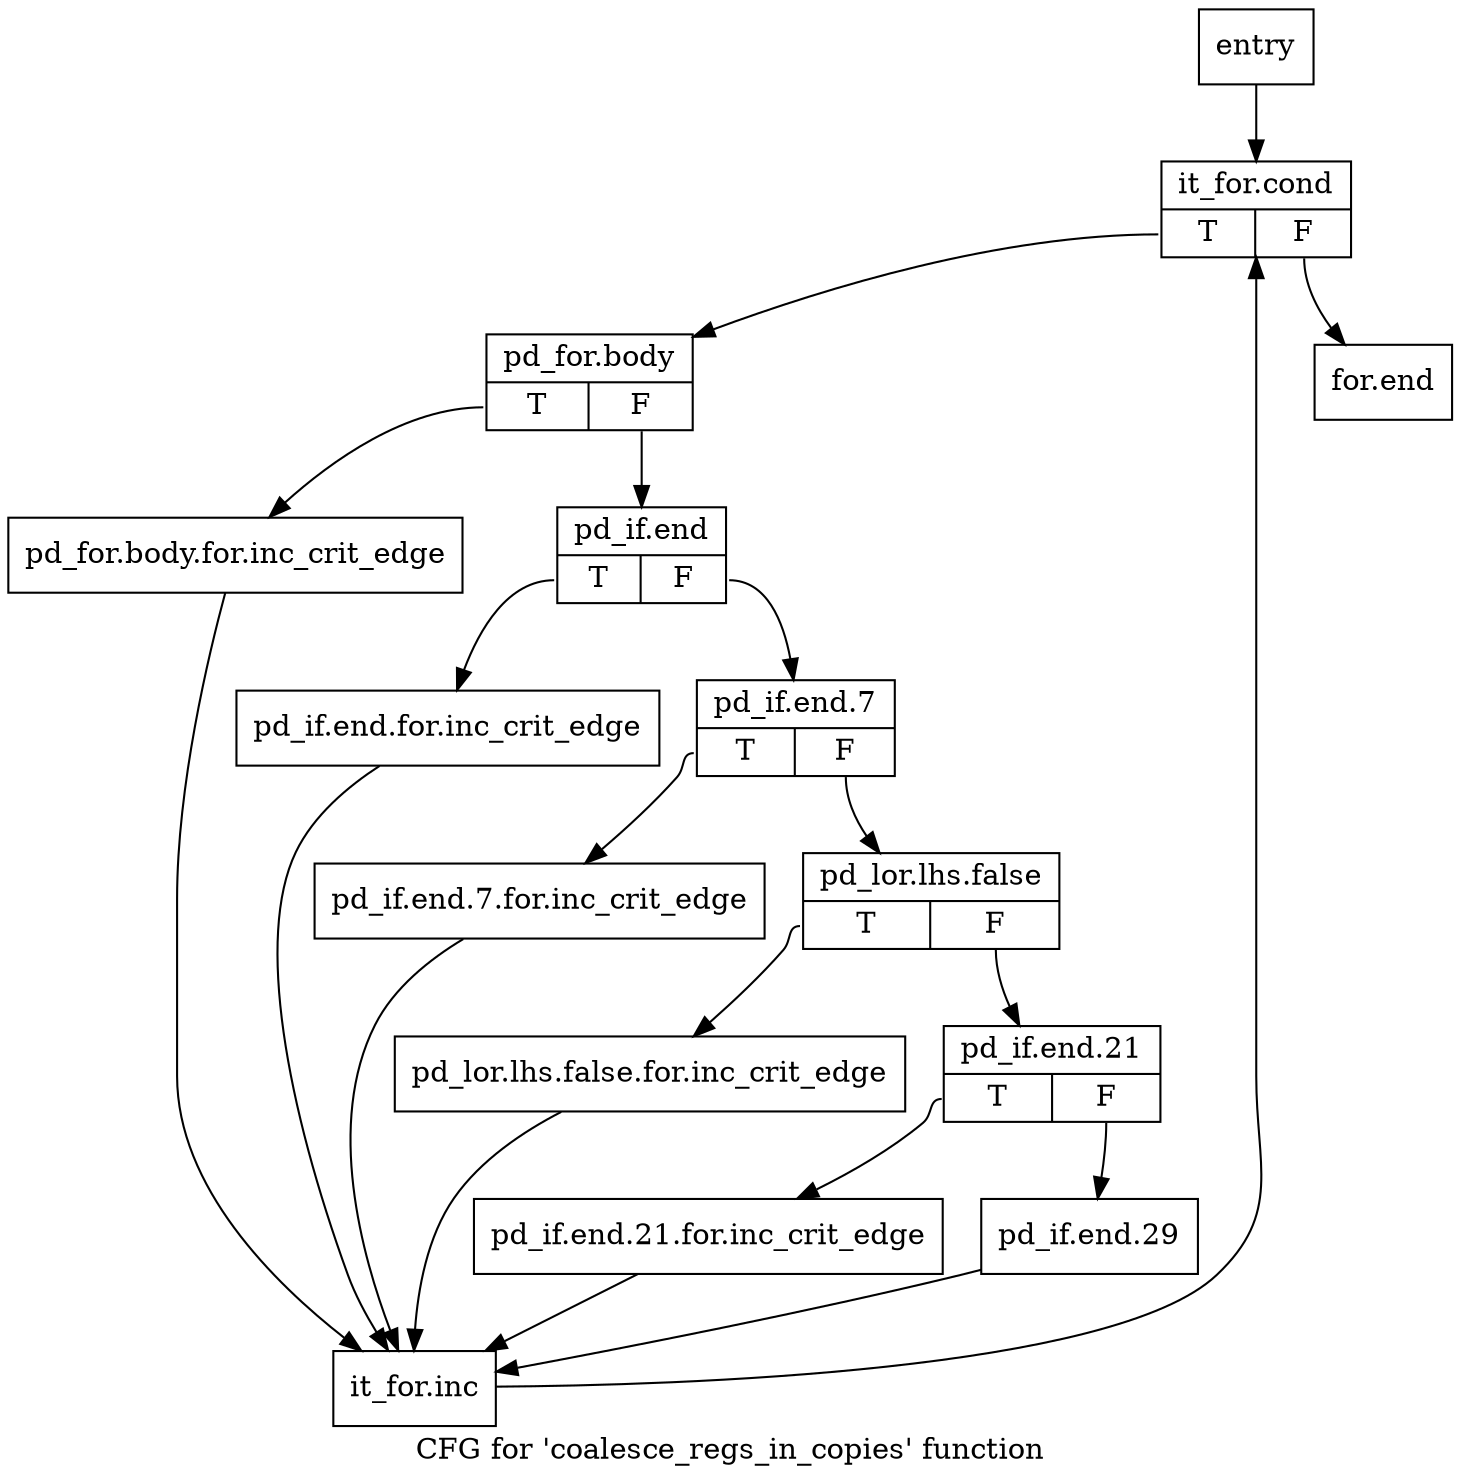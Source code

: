 digraph "CFG for 'coalesce_regs_in_copies' function" {
	label="CFG for 'coalesce_regs_in_copies' function";

	Node0x9194e70 [shape=record,label="{entry}"];
	Node0x9194e70 -> Node0x9194ec0;
	Node0x9194ec0 [shape=record,label="{it_for.cond|{<s0>T|<s1>F}}"];
	Node0x9194ec0:s0 -> Node0x9194f10;
	Node0x9194ec0:s1 -> Node0x91952d0;
	Node0x9194f10 [shape=record,label="{pd_for.body|{<s0>T|<s1>F}}"];
	Node0x9194f10:s0 -> Node0x9194f60;
	Node0x9194f10:s1 -> Node0x9194fb0;
	Node0x9194f60 [shape=record,label="{pd_for.body.for.inc_crit_edge}"];
	Node0x9194f60 -> Node0x9195280;
	Node0x9194fb0 [shape=record,label="{pd_if.end|{<s0>T|<s1>F}}"];
	Node0x9194fb0:s0 -> Node0x9195000;
	Node0x9194fb0:s1 -> Node0x9195050;
	Node0x9195000 [shape=record,label="{pd_if.end.for.inc_crit_edge}"];
	Node0x9195000 -> Node0x9195280;
	Node0x9195050 [shape=record,label="{pd_if.end.7|{<s0>T|<s1>F}}"];
	Node0x9195050:s0 -> Node0x91950a0;
	Node0x9195050:s1 -> Node0x91950f0;
	Node0x91950a0 [shape=record,label="{pd_if.end.7.for.inc_crit_edge}"];
	Node0x91950a0 -> Node0x9195280;
	Node0x91950f0 [shape=record,label="{pd_lor.lhs.false|{<s0>T|<s1>F}}"];
	Node0x91950f0:s0 -> Node0x9195140;
	Node0x91950f0:s1 -> Node0x9195190;
	Node0x9195140 [shape=record,label="{pd_lor.lhs.false.for.inc_crit_edge}"];
	Node0x9195140 -> Node0x9195280;
	Node0x9195190 [shape=record,label="{pd_if.end.21|{<s0>T|<s1>F}}"];
	Node0x9195190:s0 -> Node0x91951e0;
	Node0x9195190:s1 -> Node0x9195230;
	Node0x91951e0 [shape=record,label="{pd_if.end.21.for.inc_crit_edge}"];
	Node0x91951e0 -> Node0x9195280;
	Node0x9195230 [shape=record,label="{pd_if.end.29}"];
	Node0x9195230 -> Node0x9195280;
	Node0x9195280 [shape=record,label="{it_for.inc}"];
	Node0x9195280 -> Node0x9194ec0;
	Node0x91952d0 [shape=record,label="{for.end}"];
}
